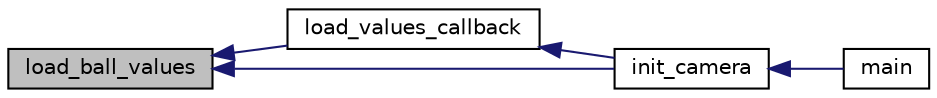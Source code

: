 digraph "load_ball_values"
{
  edge [fontname="Helvetica",fontsize="10",labelfontname="Helvetica",labelfontsize="10"];
  node [fontname="Helvetica",fontsize="10",shape=record];
  rankdir="LR";
  Node92 [label="load_ball_values",height=0.2,width=0.4,color="black", fillcolor="grey75", style="filled", fontcolor="black"];
  Node92 -> Node93 [dir="back",color="midnightblue",fontsize="10",style="solid",fontname="Helvetica"];
  Node93 [label="load_values_callback",height=0.2,width=0.4,color="black", fillcolor="white", style="filled",URL="$_camera_8cpp.html#adb755d3a9a8d403c676306764a5aa46a"];
  Node93 -> Node94 [dir="back",color="midnightblue",fontsize="10",style="solid",fontname="Helvetica"];
  Node94 [label="init_camera",height=0.2,width=0.4,color="black", fillcolor="white", style="filled",URL="$_camera_8hpp.html#a0a1f7ec3c64eb8634f2f2a80e46405ee"];
  Node94 -> Node95 [dir="back",color="midnightblue",fontsize="10",style="solid",fontname="Helvetica"];
  Node95 [label="main",height=0.2,width=0.4,color="black", fillcolor="white", style="filled",URL="$main_8cpp.html#a0ddf1224851353fc92bfbff6f499fa97"];
  Node92 -> Node94 [dir="back",color="midnightblue",fontsize="10",style="solid",fontname="Helvetica"];
}
